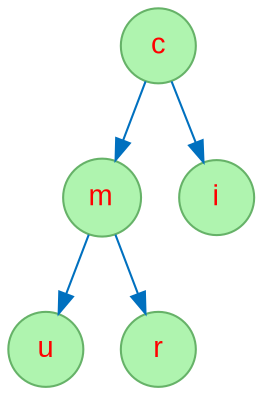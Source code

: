 digraph "Seq-murci" {
node [fontname="Arial", fontcolor=red, shape=circle, style=filled, color="#66B268", fillcolor="#AFF4AF" ];
edge [color = "#0070BF"];
1560911714 [label="c"];
1560911714 -> 935044096;
935044096 [label="m"];
935044096 -> 443308702;
443308702 [label="u"];
935044096 -> 396180261;
396180261 [label="r"];
1560911714 -> 939047783;
939047783 [label="i"];
}
